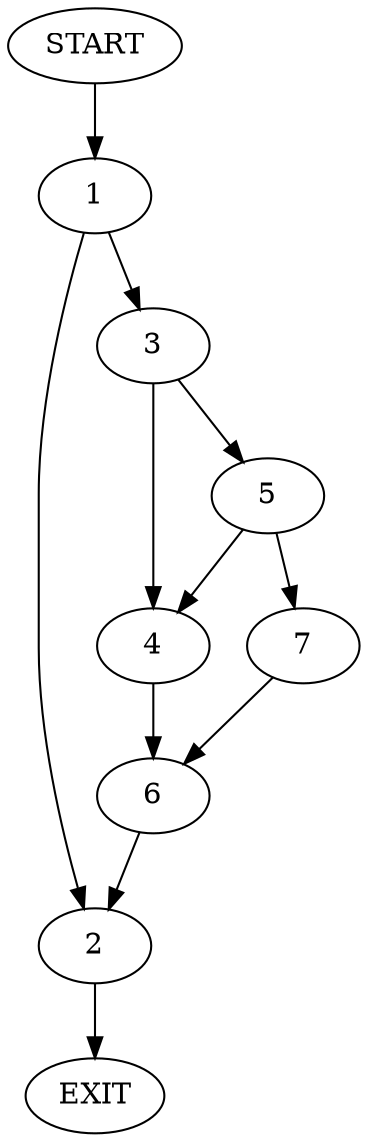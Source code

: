 digraph {
0 [label="START"];
1;
2;
3;
4;
5;
6;
7;
8 [label="EXIT"];
0 -> 1;
1 -> 2;
1 -> 3;
3 -> 4;
3 -> 5;
2 -> 8;
4 -> 6;
5 -> 4;
5 -> 7;
7 -> 6;
6 -> 2;
}